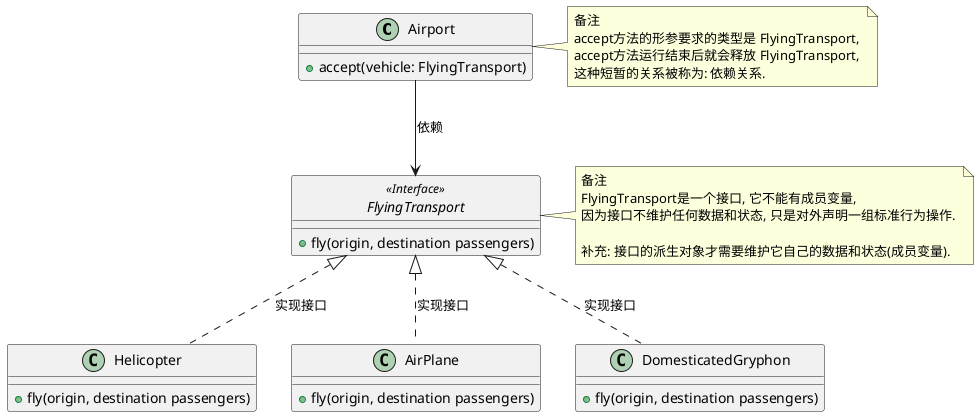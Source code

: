 @startuml
class Airport {
	+ accept(vehicle: FlyingTransport)
}


interface FlyingTransport <<Interface>> {
	+ fly(origin, destination passengers)
}


class Helicopter {
	+ fly(origin, destination passengers)
}


class AirPlane {
	+ fly(origin, destination passengers)
}


class DomesticatedGryphon {
	+ fly(origin, destination passengers)
}


Airport --> FlyingTransport: "依赖"
FlyingTransport <|.. Helicopter: "实现接口"
FlyingTransport <|.. AirPlane: "实现接口"
FlyingTransport <|.. DomesticatedGryphon: "实现接口"


hide FlyingTransport circle
note "备注\n\
accept方法的形参要求的类型是 FlyingTransport, \n\
accept方法运行结束后就会释放 FlyingTransport, \n\
这种短暂的关系被称为: 依赖关系.\
" as n1
Airport .right. n1

note "备注\n\
FlyingTransport是一个接口, 它不能有成员变量, \n\
因为接口不维护任何数据和状态, 只是对外声明一组标准行为操作. \n\n\
补充: 接口的派生对象才需要维护它自己的数据和状态(成员变量). \
" as n2
FlyingTransport .right. n2

@enduml